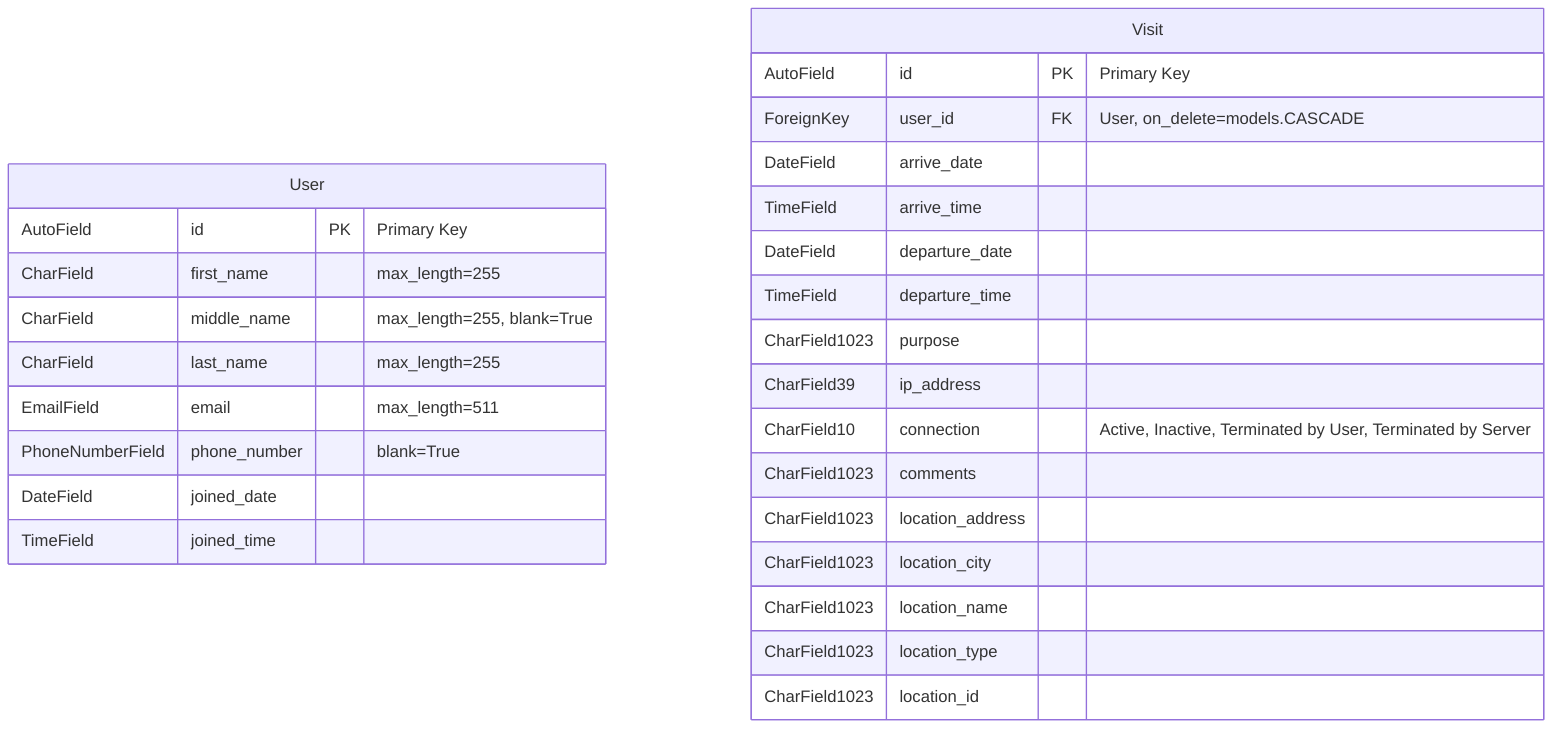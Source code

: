 erDiagram
    User {
        AutoField id PK "Primary Key"
        CharField first_name "max_length=255"
        CharField middle_name "max_length=255, blank=True"
        CharField last_name "max_length=255"
        EmailField email "max_length=511" 
        PhoneNumberField phone_number "blank=True"
        DateField joined_date
        TimeField joined_time
    }
    
    Visit {
        AutoField id PK "Primary Key"
        ForeignKey user_id FK "User, on_delete=models.CASCADE"
        DateField arrive_date
        TimeField arrive_time
        DateField departure_date
        TimeField departure_time
        CharField1023 purpose
        CharField39 ip_address
        CharField10 connection "Active, Inactive, Terminated by User, Terminated by Server"
        CharField1023 comments
        CharField1023 location_address
        CharField1023 location_city
        CharField1023 location_name
        CharField1023 location_type
        CharField1023 location_id
    }